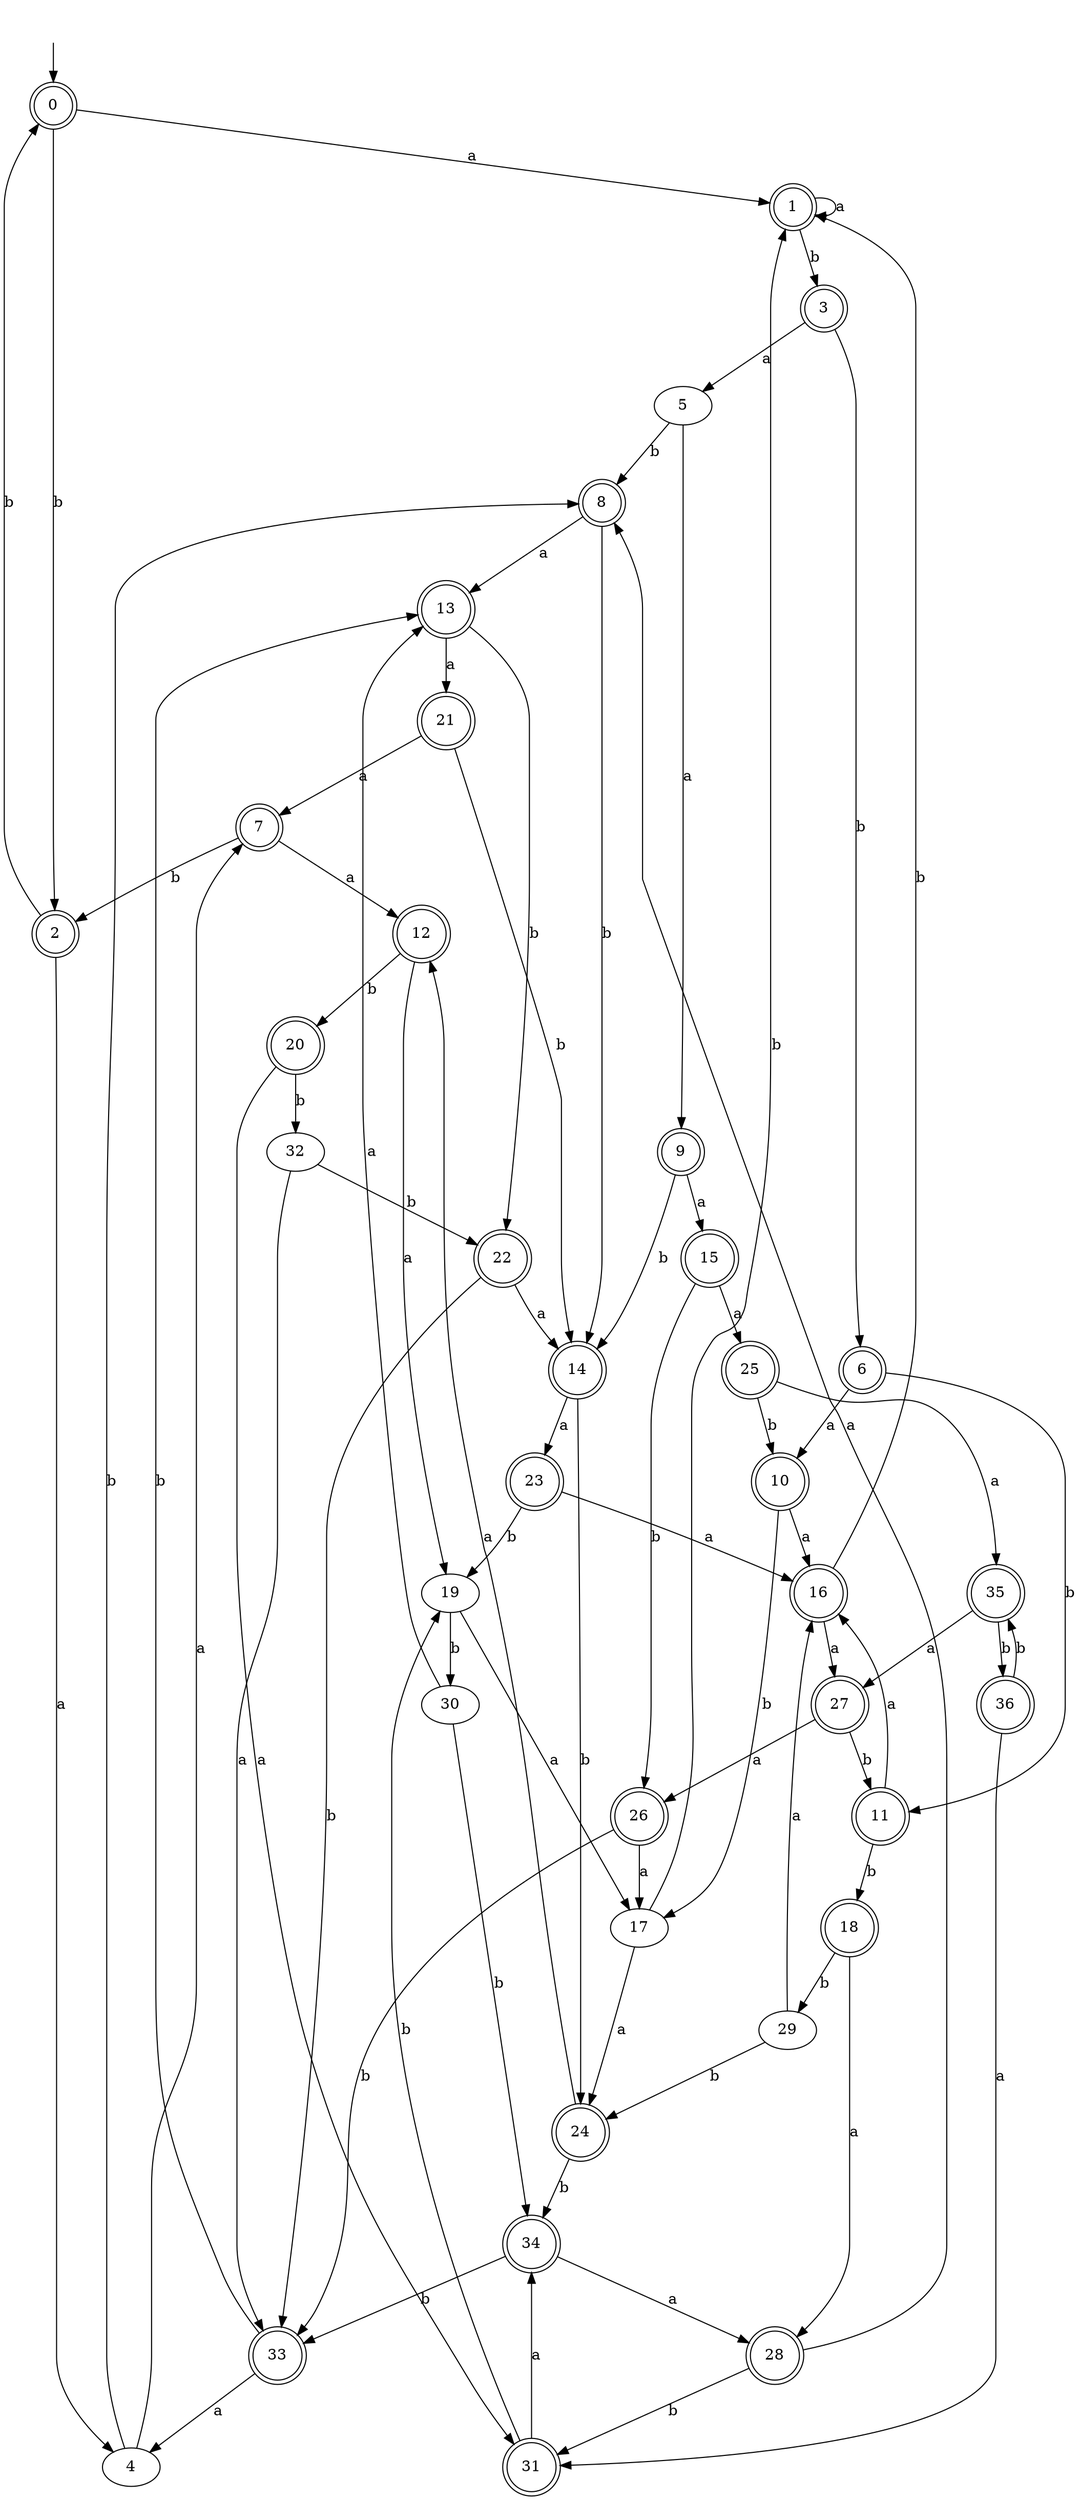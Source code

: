 digraph RandomDFA {
  __start0 [label="", shape=none];
  __start0 -> 0 [label=""];
  0 [shape=circle] [shape=doublecircle]
  0 -> 1 [label="a"]
  0 -> 2 [label="b"]
  1 [shape=doublecircle]
  1 -> 1 [label="a"]
  1 -> 3 [label="b"]
  2 [shape=doublecircle]
  2 -> 4 [label="a"]
  2 -> 0 [label="b"]
  3 [shape=doublecircle]
  3 -> 5 [label="a"]
  3 -> 6 [label="b"]
  4
  4 -> 7 [label="a"]
  4 -> 8 [label="b"]
  5
  5 -> 9 [label="a"]
  5 -> 8 [label="b"]
  6 [shape=doublecircle]
  6 -> 10 [label="a"]
  6 -> 11 [label="b"]
  7 [shape=doublecircle]
  7 -> 12 [label="a"]
  7 -> 2 [label="b"]
  8 [shape=doublecircle]
  8 -> 13 [label="a"]
  8 -> 14 [label="b"]
  9 [shape=doublecircle]
  9 -> 15 [label="a"]
  9 -> 14 [label="b"]
  10 [shape=doublecircle]
  10 -> 16 [label="a"]
  10 -> 17 [label="b"]
  11 [shape=doublecircle]
  11 -> 16 [label="a"]
  11 -> 18 [label="b"]
  12 [shape=doublecircle]
  12 -> 19 [label="a"]
  12 -> 20 [label="b"]
  13 [shape=doublecircle]
  13 -> 21 [label="a"]
  13 -> 22 [label="b"]
  14 [shape=doublecircle]
  14 -> 23 [label="a"]
  14 -> 24 [label="b"]
  15 [shape=doublecircle]
  15 -> 25 [label="a"]
  15 -> 26 [label="b"]
  16 [shape=doublecircle]
  16 -> 27 [label="a"]
  16 -> 1 [label="b"]
  17
  17 -> 24 [label="a"]
  17 -> 1 [label="b"]
  18 [shape=doublecircle]
  18 -> 28 [label="a"]
  18 -> 29 [label="b"]
  19
  19 -> 17 [label="a"]
  19 -> 30 [label="b"]
  20 [shape=doublecircle]
  20 -> 31 [label="a"]
  20 -> 32 [label="b"]
  21 [shape=doublecircle]
  21 -> 7 [label="a"]
  21 -> 14 [label="b"]
  22 [shape=doublecircle]
  22 -> 14 [label="a"]
  22 -> 33 [label="b"]
  23 [shape=doublecircle]
  23 -> 16 [label="a"]
  23 -> 19 [label="b"]
  24 [shape=doublecircle]
  24 -> 12 [label="a"]
  24 -> 34 [label="b"]
  25 [shape=doublecircle]
  25 -> 35 [label="a"]
  25 -> 10 [label="b"]
  26 [shape=doublecircle]
  26 -> 17 [label="a"]
  26 -> 33 [label="b"]
  27 [shape=doublecircle]
  27 -> 26 [label="a"]
  27 -> 11 [label="b"]
  28 [shape=doublecircle]
  28 -> 8 [label="a"]
  28 -> 31 [label="b"]
  29
  29 -> 16 [label="a"]
  29 -> 24 [label="b"]
  30
  30 -> 13 [label="a"]
  30 -> 34 [label="b"]
  31 [shape=doublecircle]
  31 -> 34 [label="a"]
  31 -> 19 [label="b"]
  32
  32 -> 33 [label="a"]
  32 -> 22 [label="b"]
  33 [shape=doublecircle]
  33 -> 4 [label="a"]
  33 -> 13 [label="b"]
  34 [shape=doublecircle]
  34 -> 28 [label="a"]
  34 -> 33 [label="b"]
  35 [shape=doublecircle]
  35 -> 27 [label="a"]
  35 -> 36 [label="b"]
  36 [shape=doublecircle]
  36 -> 31 [label="a"]
  36 -> 35 [label="b"]
}
